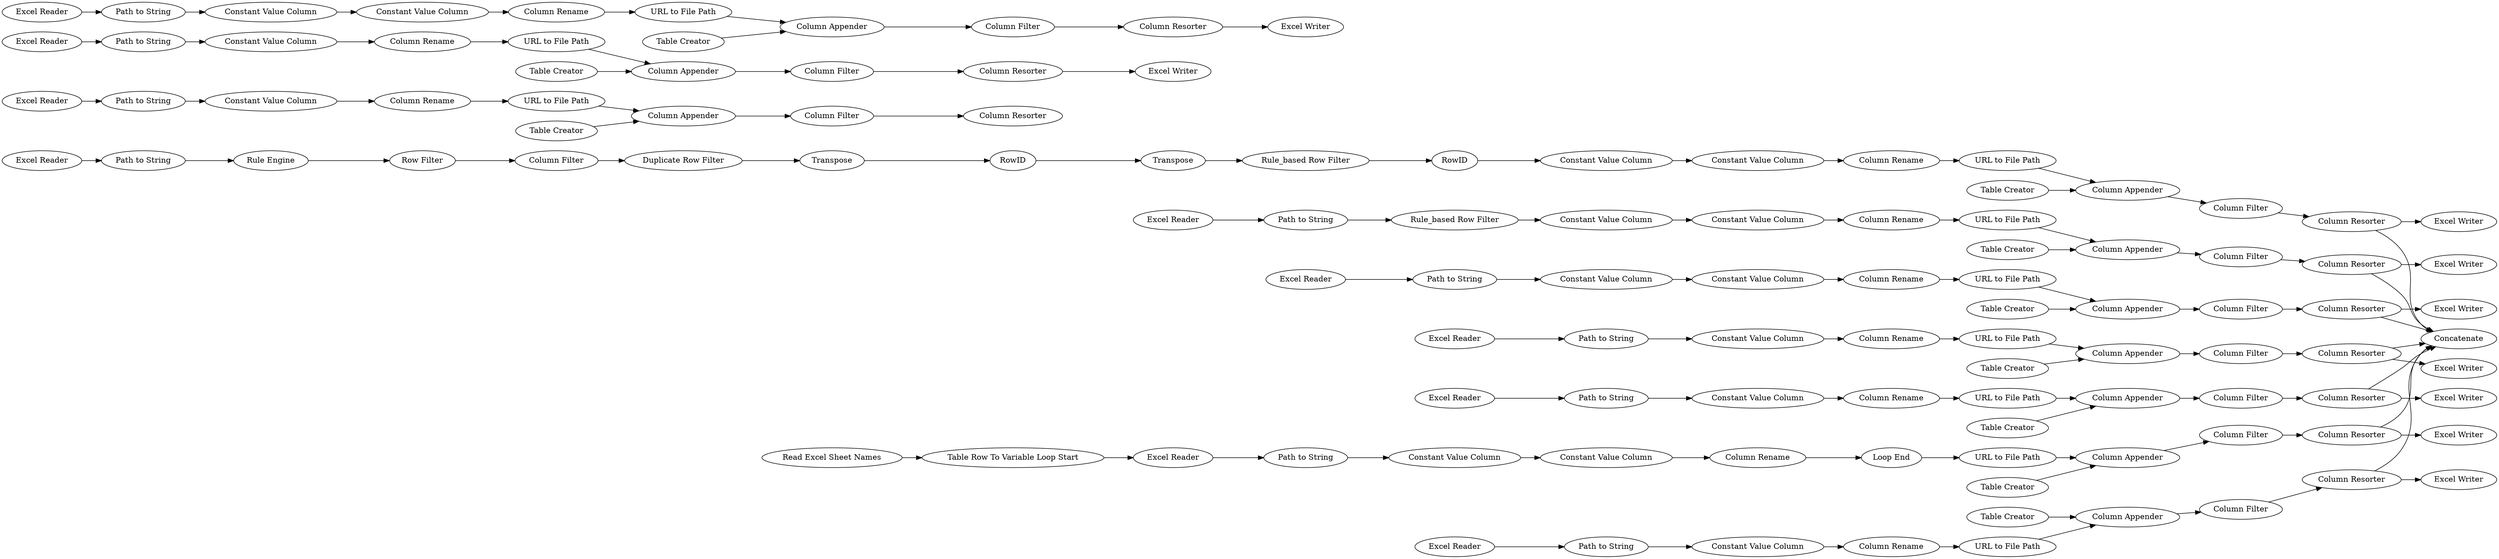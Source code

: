 digraph {
	15 [label="Constant Value Column"]
	19 [label="Excel Reader"]
	20 [label="Row Filter"]
	22 [label=Transpose]
	23 [label=Transpose]
	24 [label=RowID]
	25 [label="Duplicate Row Filter"]
	26 [label="Column Filter"]
	27 [label="Rule_based Row Filter"]
	28 [label="Path to String"]
	29 [label=RowID]
	30 [label="Column Rename"]
	31 [label="Constant Value Column"]
	32 [label="URL to File Path"]
	33 [label="Rule Engine"]
	34 [label="Table Creator"]
	35 [label="Column Appender"]
	36 [label="Constant Value Column"]
	37 [label="Column Filter"]
	38 [label="Column Resorter"]
	39 [label="Excel Writer"]
	40 [label="Excel Reader"]
	48 [label="Path to String"]
	50 [label="Column Rename"]
	51 [label="Constant Value Column"]
	52 [label="URL to File Path"]
	54 [label="Table Creator"]
	55 [label="Column Appender"]
	56 [label="Constant Value Column"]
	57 [label="Column Filter"]
	58 [label="Column Resorter"]
	59 [label="Excel Writer"]
	60 [label=Concatenate]
	61 [label="Excel Reader"]
	62 [label="Path to String"]
	63 [label="Constant Value Column"]
	64 [label="Constant Value Column"]
	65 [label="Column Rename"]
	66 [label="URL to File Path"]
	67 [label="Table Creator"]
	68 [label="Column Appender"]
	69 [label="Column Filter"]
	70 [label="Column Resorter"]
	71 [label="Excel Writer"]
	72 [label="Rule_based Row Filter"]
	73 [label="Excel Reader"]
	74 [label="Path to String"]
	75 [label="Constant Value Column"]
	77 [label="Column Rename"]
	78 [label="URL to File Path"]
	79 [label="Column Appender"]
	80 [label="Column Filter"]
	81 [label="Column Resorter"]
	82 [label="Excel Writer"]
	83 [label="Table Creator"]
	84 [label="Excel Reader"]
	85 [label="Path to String"]
	86 [label="Constant Value Column"]
	88 [label="Column Rename"]
	89 [label="URL to File Path"]
	90 [label="Column Appender"]
	91 [label="Column Filter"]
	92 [label="Column Resorter"]
	93 [label="Excel Writer"]
	94 [label="Table Creator"]
	95 [label="Column Rename"]
	96 [label="Column Appender"]
	97 [label="URL to File Path"]
	98 [label="Column Resorter"]
	99 [label="Column Filter"]
	100 [label="Constant Value Column"]
	101 [label="Excel Writer"]
	102 [label="Table Creator"]
	103 [label="Excel Reader"]
	104 [label="Path to String"]
	105 [label="Read Excel Sheet Names"]
	107 [label="Excel Reader"]
	108 [label="Loop End"]
	109 [label="Table Row To Variable Loop Start"]
	110 [label="Constant Value Column"]
	111 [label="Column Rename"]
	112 [label="URL to File Path"]
	113 [label="Column Appender"]
	114 [label="Table Creator"]
	115 [label="Column Filter"]
	116 [label="Column Resorter"]
	117 [label="Path to String"]
	118 [label="Excel Reader"]
	119 [label="Path to String"]
	120 [label="Constant Value Column"]
	121 [label="Column Rename"]
	122 [label="Table Creator"]
	123 [label="URL to File Path"]
	124 [label="Column Appender"]
	125 [label="Column Filter"]
	126 [label="Column Resorter"]
	127 [label="Excel Writer"]
	128 [label="Excel Reader"]
	129 [label="Path to String"]
	130 [label="Constant Value Column"]
	131 [label="Column Rename"]
	132 [label="Excel Writer"]
	133 [label="Column Resorter"]
	134 [label="Column Filter"]
	135 [label="Column Appender"]
	136 [label="URL to File Path"]
	137 [label="Table Creator"]
	138 [label="Excel Reader"]
	139 [label="Table Creator"]
	140 [label="Path to String"]
	141 [label="Constant Value Column"]
	142 [label="Constant Value Column"]
	143 [label="Column Rename"]
	144 [label="URL to File Path"]
	145 [label="Column Appender"]
	146 [label="Column Filter"]
	147 [label="Column Resorter"]
	148 [label="Excel Writer"]
	15 -> 110
	19 -> 28
	20 -> 26
	22 -> 27
	23 -> 24
	24 -> 22
	25 -> 23
	26 -> 25
	27 -> 29
	28 -> 33
	29 -> 31
	30 -> 32
	31 -> 36
	32 -> 35
	33 -> 20
	34 -> 35
	35 -> 37
	36 -> 30
	37 -> 38
	38 -> 39
	38 -> 60
	40 -> 48
	48 -> 72
	50 -> 52
	51 -> 56
	52 -> 55
	54 -> 55
	55 -> 57
	56 -> 50
	57 -> 58
	58 -> 59
	58 -> 60
	61 -> 62
	62 -> 63
	63 -> 64
	64 -> 65
	65 -> 66
	66 -> 68
	67 -> 68
	68 -> 69
	69 -> 70
	70 -> 71
	70 -> 60
	72 -> 51
	73 -> 74
	74 -> 75
	75 -> 77
	77 -> 78
	78 -> 79
	79 -> 80
	80 -> 81
	83 -> 79
	84 -> 85
	85 -> 86
	86 -> 88
	88 -> 89
	89 -> 90
	90 -> 91
	91 -> 92
	92 -> 93
	92 -> 60
	94 -> 90
	95 -> 97
	96 -> 99
	97 -> 96
	98 -> 101
	98 -> 60
	99 -> 98
	100 -> 95
	102 -> 96
	103 -> 104
	104 -> 100
	105 -> 109
	107 -> 117
	108 -> 112
	109 -> 107
	110 -> 111
	111 -> 108
	112 -> 113
	113 -> 115
	114 -> 113
	115 -> 116
	116 -> 82
	116 -> 60
	117 -> 15
	118 -> 119
	119 -> 120
	120 -> 121
	121 -> 123
	122 -> 124
	123 -> 124
	124 -> 125
	125 -> 126
	126 -> 127
	126 -> 60
	128 -> 129
	129 -> 130
	130 -> 131
	131 -> 136
	133 -> 132
	134 -> 133
	135 -> 134
	136 -> 135
	137 -> 135
	138 -> 140
	139 -> 145
	140 -> 141
	141 -> 142
	142 -> 143
	143 -> 144
	144 -> 145
	145 -> 146
	146 -> 147
	147 -> 148
	rankdir=LR
}
